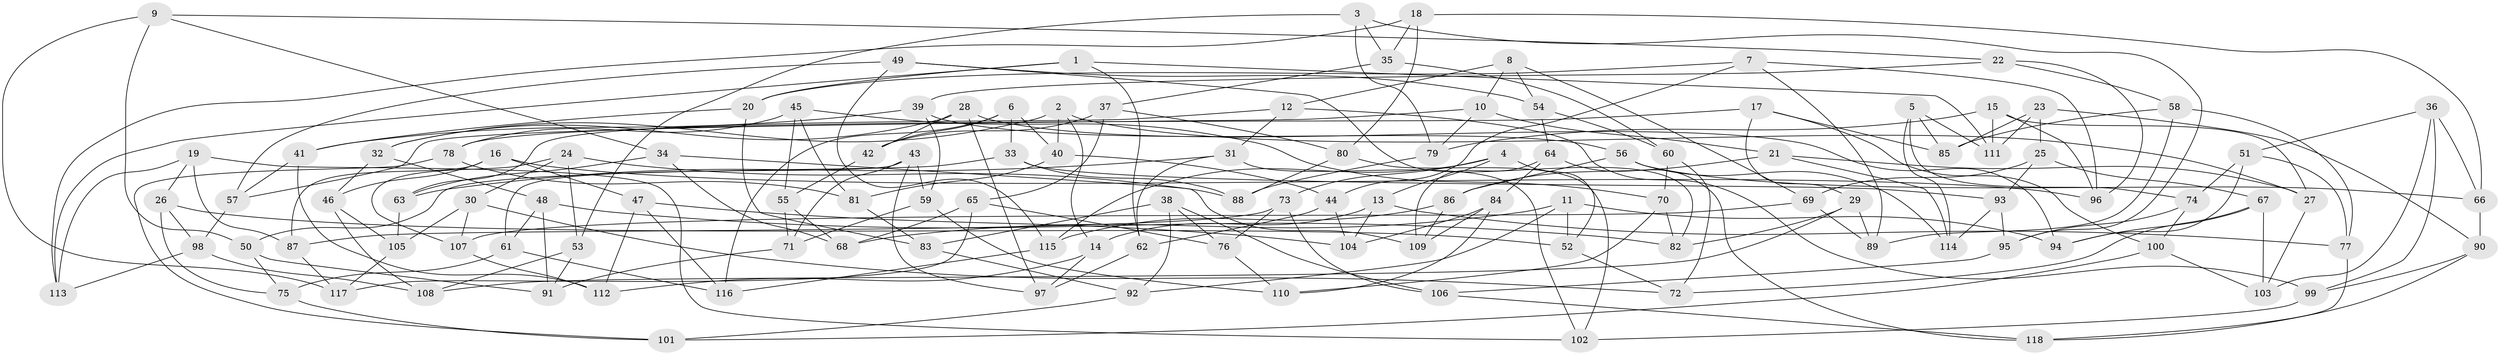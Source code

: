 // Generated by graph-tools (version 1.1) at 2025/26/03/09/25 03:26:56]
// undirected, 118 vertices, 236 edges
graph export_dot {
graph [start="1"]
  node [color=gray90,style=filled];
  1;
  2;
  3;
  4;
  5;
  6;
  7;
  8;
  9;
  10;
  11;
  12;
  13;
  14;
  15;
  16;
  17;
  18;
  19;
  20;
  21;
  22;
  23;
  24;
  25;
  26;
  27;
  28;
  29;
  30;
  31;
  32;
  33;
  34;
  35;
  36;
  37;
  38;
  39;
  40;
  41;
  42;
  43;
  44;
  45;
  46;
  47;
  48;
  49;
  50;
  51;
  52;
  53;
  54;
  55;
  56;
  57;
  58;
  59;
  60;
  61;
  62;
  63;
  64;
  65;
  66;
  67;
  68;
  69;
  70;
  71;
  72;
  73;
  74;
  75;
  76;
  77;
  78;
  79;
  80;
  81;
  82;
  83;
  84;
  85;
  86;
  87;
  88;
  89;
  90;
  91;
  92;
  93;
  94;
  95;
  96;
  97;
  98;
  99;
  100;
  101;
  102;
  103;
  104;
  105;
  106;
  107;
  108;
  109;
  110;
  111;
  112;
  113;
  114;
  115;
  116;
  117;
  118;
  1 -- 62;
  1 -- 113;
  1 -- 20;
  1 -- 111;
  2 -- 32;
  2 -- 40;
  2 -- 27;
  2 -- 14;
  3 -- 79;
  3 -- 95;
  3 -- 53;
  3 -- 35;
  4 -- 52;
  4 -- 13;
  4 -- 73;
  4 -- 115;
  5 -- 74;
  5 -- 85;
  5 -- 111;
  5 -- 114;
  6 -- 116;
  6 -- 42;
  6 -- 40;
  6 -- 33;
  7 -- 44;
  7 -- 96;
  7 -- 89;
  7 -- 20;
  8 -- 12;
  8 -- 69;
  8 -- 54;
  8 -- 10;
  9 -- 117;
  9 -- 50;
  9 -- 34;
  9 -- 22;
  10 -- 21;
  10 -- 79;
  10 -- 57;
  11 -- 52;
  11 -- 68;
  11 -- 94;
  11 -- 92;
  12 -- 63;
  12 -- 31;
  12 -- 99;
  13 -- 14;
  13 -- 77;
  13 -- 104;
  14 -- 97;
  14 -- 112;
  15 -- 27;
  15 -- 96;
  15 -- 79;
  15 -- 111;
  16 -- 46;
  16 -- 47;
  16 -- 96;
  16 -- 87;
  17 -- 78;
  17 -- 29;
  17 -- 85;
  17 -- 100;
  18 -- 113;
  18 -- 80;
  18 -- 35;
  18 -- 66;
  19 -- 102;
  19 -- 113;
  19 -- 87;
  19 -- 26;
  20 -- 41;
  20 -- 83;
  21 -- 86;
  21 -- 114;
  21 -- 27;
  22 -- 58;
  22 -- 39;
  22 -- 96;
  23 -- 85;
  23 -- 111;
  23 -- 25;
  23 -- 90;
  24 -- 88;
  24 -- 30;
  24 -- 53;
  24 -- 107;
  25 -- 67;
  25 -- 93;
  25 -- 69;
  26 -- 75;
  26 -- 52;
  26 -- 98;
  27 -- 103;
  28 -- 42;
  28 -- 97;
  28 -- 32;
  28 -- 94;
  29 -- 108;
  29 -- 82;
  29 -- 89;
  30 -- 105;
  30 -- 72;
  30 -- 107;
  31 -- 62;
  31 -- 63;
  31 -- 102;
  32 -- 48;
  32 -- 46;
  33 -- 88;
  33 -- 93;
  33 -- 50;
  34 -- 63;
  34 -- 109;
  34 -- 68;
  35 -- 60;
  35 -- 37;
  36 -- 99;
  36 -- 51;
  36 -- 103;
  36 -- 66;
  37 -- 80;
  37 -- 42;
  37 -- 65;
  38 -- 76;
  38 -- 92;
  38 -- 106;
  38 -- 83;
  39 -- 56;
  39 -- 41;
  39 -- 59;
  40 -- 44;
  40 -- 81;
  41 -- 112;
  41 -- 57;
  42 -- 55;
  43 -- 61;
  43 -- 71;
  43 -- 59;
  43 -- 97;
  44 -- 104;
  44 -- 62;
  45 -- 81;
  45 -- 55;
  45 -- 78;
  45 -- 70;
  46 -- 108;
  46 -- 105;
  47 -- 104;
  47 -- 112;
  47 -- 116;
  48 -- 91;
  48 -- 82;
  48 -- 61;
  49 -- 54;
  49 -- 57;
  49 -- 82;
  49 -- 115;
  50 -- 91;
  50 -- 75;
  51 -- 77;
  51 -- 94;
  51 -- 74;
  52 -- 72;
  53 -- 91;
  53 -- 108;
  54 -- 64;
  54 -- 60;
  55 -- 71;
  55 -- 68;
  56 -- 66;
  56 -- 86;
  56 -- 114;
  57 -- 98;
  58 -- 77;
  58 -- 89;
  58 -- 85;
  59 -- 110;
  59 -- 71;
  60 -- 72;
  60 -- 70;
  61 -- 116;
  61 -- 75;
  62 -- 97;
  63 -- 105;
  64 -- 109;
  64 -- 118;
  64 -- 84;
  65 -- 76;
  65 -- 117;
  65 -- 68;
  66 -- 90;
  67 -- 72;
  67 -- 103;
  67 -- 94;
  69 -- 107;
  69 -- 89;
  70 -- 82;
  70 -- 110;
  71 -- 91;
  73 -- 87;
  73 -- 76;
  73 -- 106;
  74 -- 95;
  74 -- 100;
  75 -- 101;
  76 -- 110;
  77 -- 118;
  78 -- 81;
  78 -- 101;
  79 -- 88;
  80 -- 102;
  80 -- 88;
  81 -- 83;
  83 -- 92;
  84 -- 109;
  84 -- 110;
  84 -- 104;
  86 -- 115;
  86 -- 109;
  87 -- 117;
  90 -- 118;
  90 -- 99;
  92 -- 101;
  93 -- 95;
  93 -- 114;
  95 -- 106;
  98 -- 113;
  98 -- 108;
  99 -- 102;
  100 -- 101;
  100 -- 103;
  105 -- 117;
  106 -- 118;
  107 -- 112;
  115 -- 116;
}
